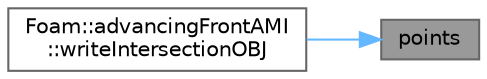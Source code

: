digraph "points"
{
 // LATEX_PDF_SIZE
  bgcolor="transparent";
  edge [fontname=Helvetica,fontsize=10,labelfontname=Helvetica,labelfontsize=10];
  node [fontname=Helvetica,fontsize=10,shape=box,height=0.2,width=0.4];
  rankdir="RL";
  Node1 [id="Node000001",label="points",height=0.2,width=0.4,color="gray40", fillcolor="grey60", style="filled", fontcolor="black",tooltip=" "];
  Node1 -> Node2 [id="edge1_Node000001_Node000002",dir="back",color="steelblue1",style="solid",tooltip=" "];
  Node2 [id="Node000002",label="Foam::advancingFrontAMI\l::writeIntersectionOBJ",height=0.2,width=0.4,color="grey40", fillcolor="white", style="filled",URL="$classFoam_1_1advancingFrontAMI.html#a87ddcf98d72f63147f530c0366f594c0",tooltip=" "];
}
